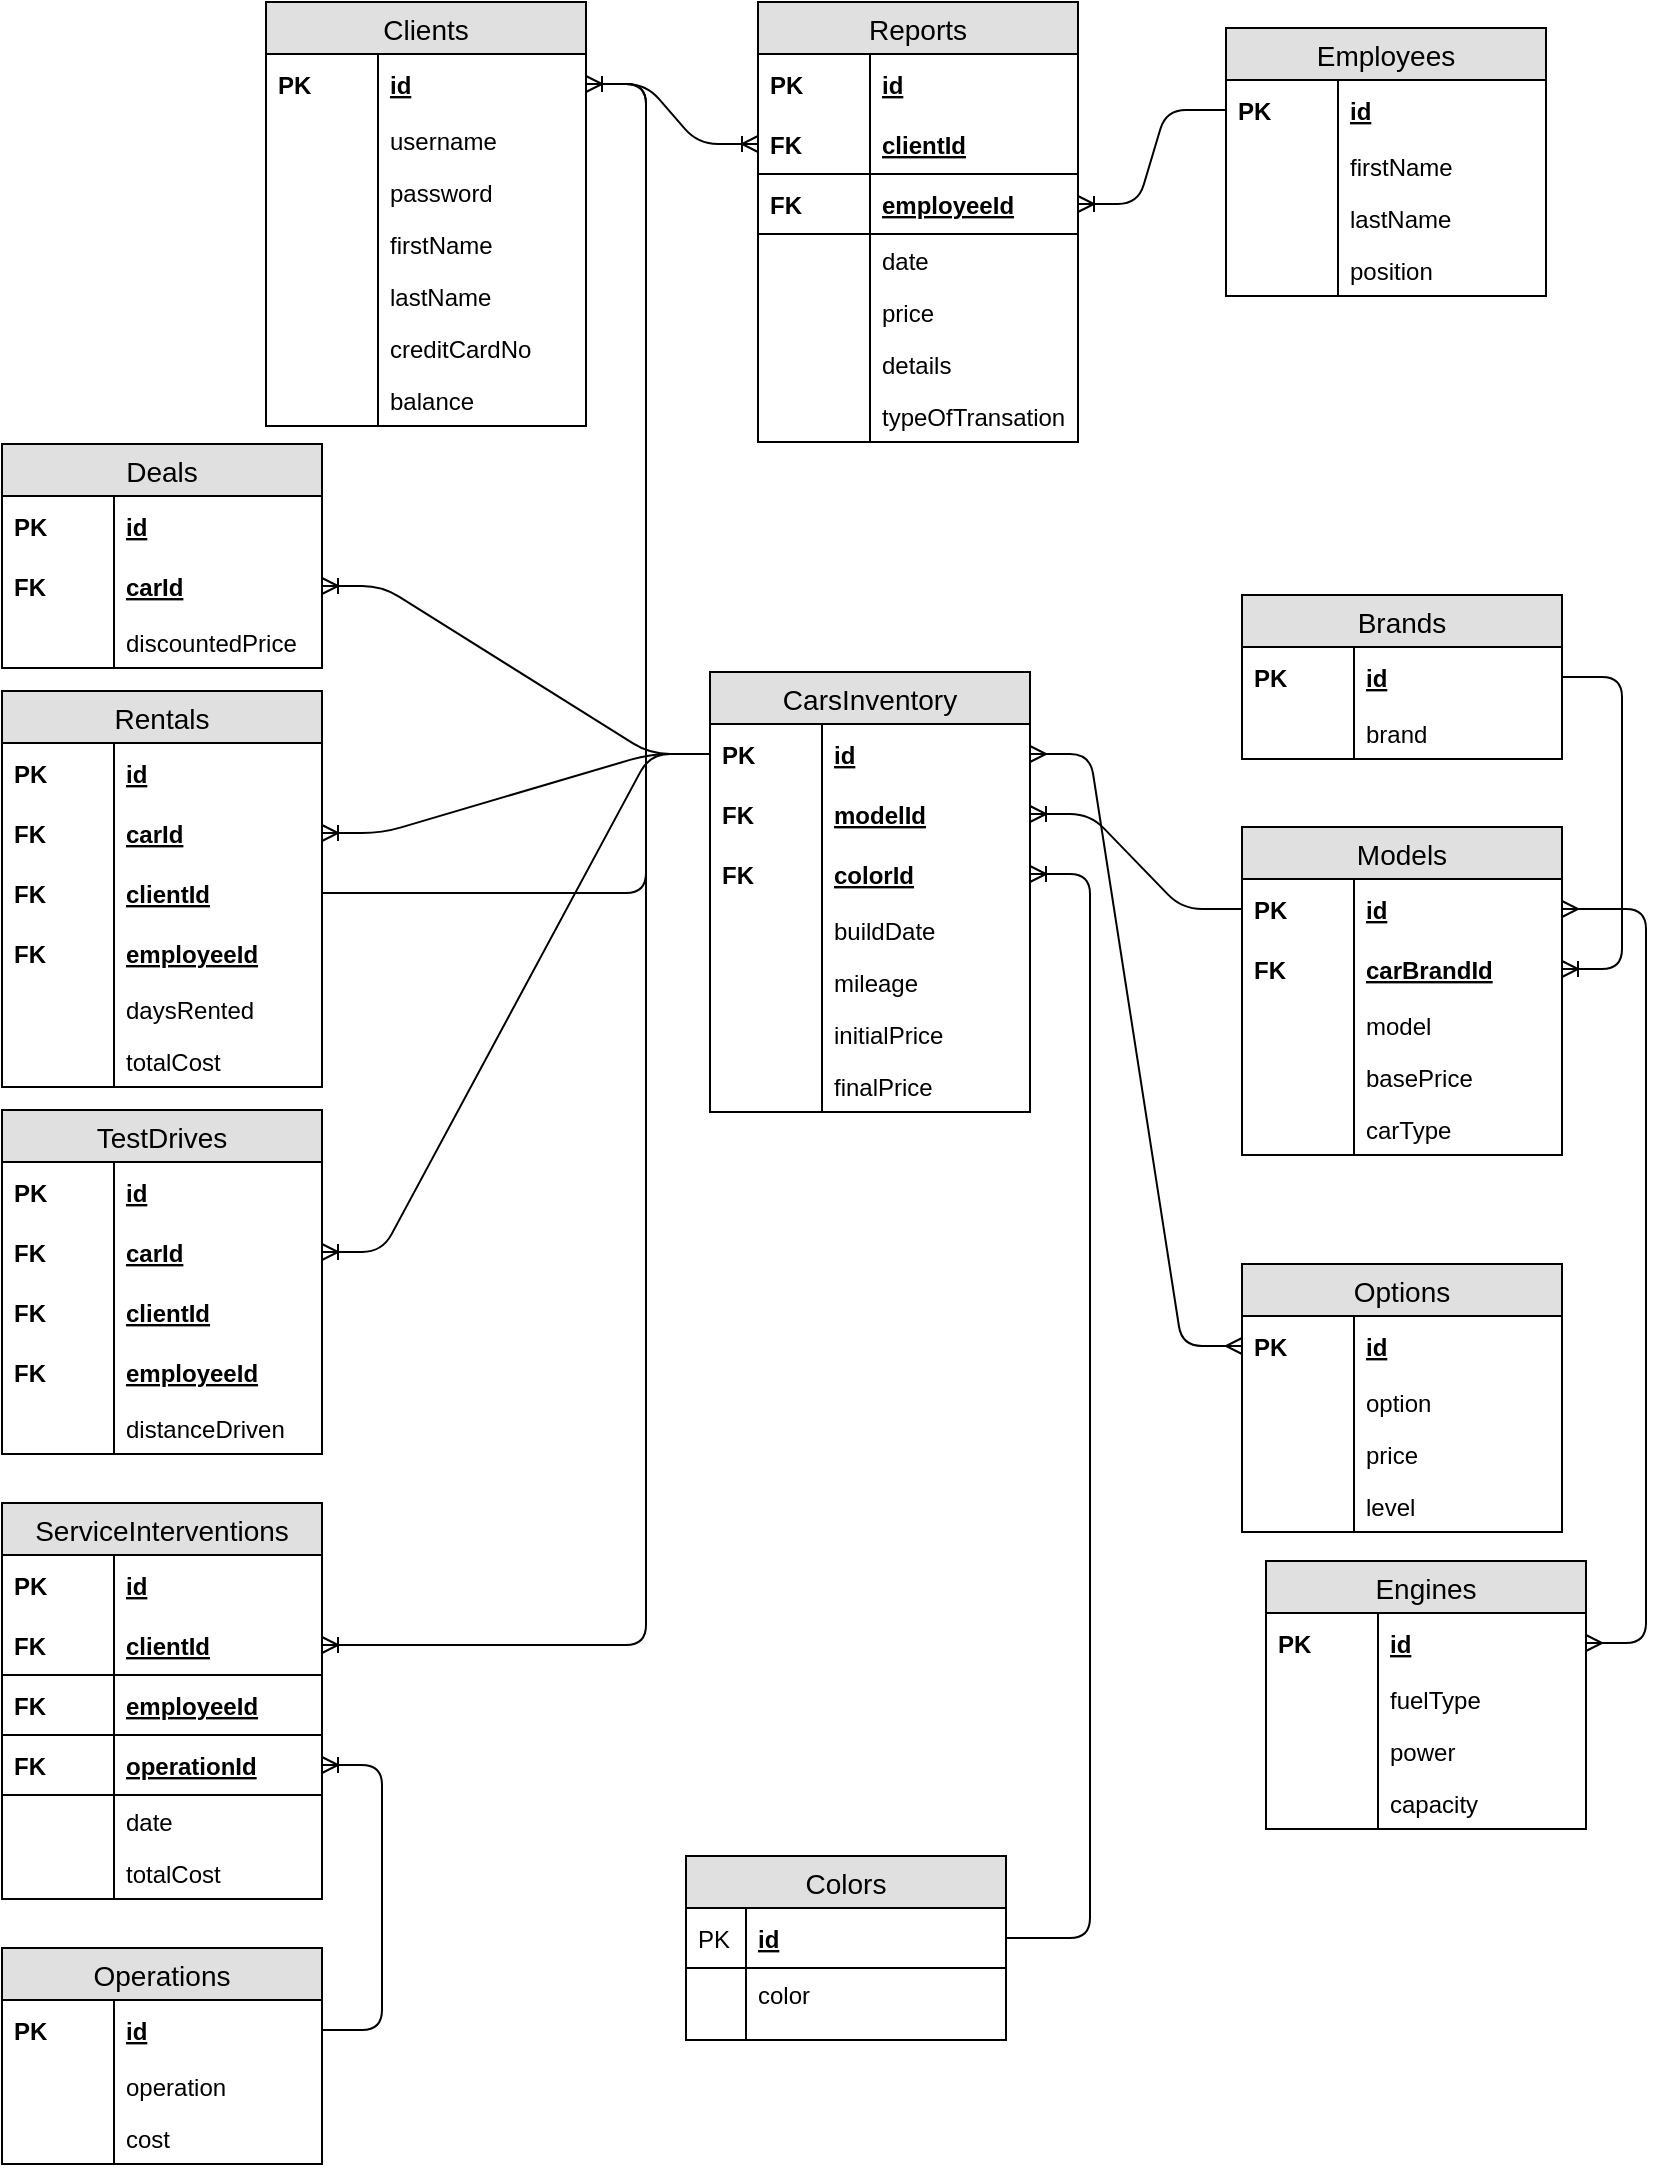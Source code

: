<mxfile version="10.6.0" type="device"><diagram id="PD2JXmxA2P4d24bD0fUq" name="Page-1"><mxGraphModel dx="1010" dy="550" grid="1" gridSize="10" guides="1" tooltips="1" connect="1" arrows="1" fold="1" page="1" pageScale="1" pageWidth="850" pageHeight="1100" math="0" shadow="0"><root><mxCell id="0"/><mxCell id="1" parent="0"/><mxCell id="Fhsp72yUqhsoBognWgf3-1" value="Clients" style="swimlane;fontStyle=0;childLayout=stackLayout;horizontal=1;startSize=26;fillColor=#e0e0e0;horizontalStack=0;resizeParent=1;resizeParentMax=0;resizeLast=0;collapsible=1;marginBottom=0;swimlaneFillColor=#ffffff;align=center;fontSize=14;" parent="1" vertex="1"><mxGeometry x="170" y="10" width="160" height="212" as="geometry"/></mxCell><mxCell id="Fhsp72yUqhsoBognWgf3-2" value="id" style="shape=partialRectangle;top=0;left=0;right=0;bottom=0;align=left;verticalAlign=middle;fillColor=none;spacingLeft=60;spacingRight=4;overflow=hidden;rotatable=0;points=[[0,0.5],[1,0.5]];portConstraint=eastwest;dropTarget=0;fontStyle=5;fontSize=12;" parent="Fhsp72yUqhsoBognWgf3-1" vertex="1"><mxGeometry y="26" width="160" height="30" as="geometry"/></mxCell><mxCell id="Fhsp72yUqhsoBognWgf3-3" value="PK" style="shape=partialRectangle;fontStyle=1;top=0;left=0;bottom=0;fillColor=none;align=left;verticalAlign=middle;spacingLeft=4;spacingRight=4;overflow=hidden;rotatable=0;points=[];portConstraint=eastwest;part=1;fontSize=12;" parent="Fhsp72yUqhsoBognWgf3-2" vertex="1" connectable="0"><mxGeometry width="56" height="30" as="geometry"/></mxCell><mxCell id="Fhsp72yUqhsoBognWgf3-6" value="username" style="shape=partialRectangle;top=0;left=0;right=0;bottom=0;align=left;verticalAlign=top;fillColor=none;spacingLeft=60;spacingRight=4;overflow=hidden;rotatable=0;points=[[0,0.5],[1,0.5]];portConstraint=eastwest;dropTarget=0;fontSize=12;" parent="Fhsp72yUqhsoBognWgf3-1" vertex="1"><mxGeometry y="56" width="160" height="26" as="geometry"/></mxCell><mxCell id="Fhsp72yUqhsoBognWgf3-7" value="" style="shape=partialRectangle;top=0;left=0;bottom=0;fillColor=none;align=left;verticalAlign=top;spacingLeft=4;spacingRight=4;overflow=hidden;rotatable=0;points=[];portConstraint=eastwest;part=1;fontSize=12;" parent="Fhsp72yUqhsoBognWgf3-6" vertex="1" connectable="0"><mxGeometry width="56" height="26" as="geometry"/></mxCell><mxCell id="Fhsp72yUqhsoBognWgf3-10" value="password" style="shape=partialRectangle;top=0;left=0;right=0;bottom=0;align=left;verticalAlign=top;fillColor=none;spacingLeft=60;spacingRight=4;overflow=hidden;rotatable=0;points=[[0,0.5],[1,0.5]];portConstraint=eastwest;dropTarget=0;fontSize=12;" parent="Fhsp72yUqhsoBognWgf3-1" vertex="1"><mxGeometry y="82" width="160" height="26" as="geometry"/></mxCell><mxCell id="Fhsp72yUqhsoBognWgf3-11" value="" style="shape=partialRectangle;top=0;left=0;bottom=0;fillColor=none;align=left;verticalAlign=top;spacingLeft=4;spacingRight=4;overflow=hidden;rotatable=0;points=[];portConstraint=eastwest;part=1;fontSize=12;" parent="Fhsp72yUqhsoBognWgf3-10" vertex="1" connectable="0"><mxGeometry width="56" height="26" as="geometry"/></mxCell><mxCell id="Fhsp72yUqhsoBognWgf3-159" value="firstName" style="shape=partialRectangle;top=0;left=0;right=0;bottom=0;align=left;verticalAlign=top;fillColor=none;spacingLeft=60;spacingRight=4;overflow=hidden;rotatable=0;points=[[0,0.5],[1,0.5]];portConstraint=eastwest;dropTarget=0;fontSize=12;" parent="Fhsp72yUqhsoBognWgf3-1" vertex="1"><mxGeometry y="108" width="160" height="26" as="geometry"/></mxCell><mxCell id="Fhsp72yUqhsoBognWgf3-160" value="" style="shape=partialRectangle;top=0;left=0;bottom=0;fillColor=none;align=left;verticalAlign=top;spacingLeft=4;spacingRight=4;overflow=hidden;rotatable=0;points=[];portConstraint=eastwest;part=1;fontSize=12;" parent="Fhsp72yUqhsoBognWgf3-159" vertex="1" connectable="0"><mxGeometry width="56" height="26" as="geometry"/></mxCell><mxCell id="HRyBjz6gMj__E_Vn7siA-1" value="lastName" style="shape=partialRectangle;top=0;left=0;right=0;bottom=0;align=left;verticalAlign=top;fillColor=none;spacingLeft=60;spacingRight=4;overflow=hidden;rotatable=0;points=[[0,0.5],[1,0.5]];portConstraint=eastwest;dropTarget=0;fontSize=12;" parent="Fhsp72yUqhsoBognWgf3-1" vertex="1"><mxGeometry y="134" width="160" height="26" as="geometry"/></mxCell><mxCell id="HRyBjz6gMj__E_Vn7siA-2" value="" style="shape=partialRectangle;top=0;left=0;bottom=0;fillColor=none;align=left;verticalAlign=top;spacingLeft=4;spacingRight=4;overflow=hidden;rotatable=0;points=[];portConstraint=eastwest;part=1;fontSize=12;" parent="HRyBjz6gMj__E_Vn7siA-1" vertex="1" connectable="0"><mxGeometry width="56" height="26" as="geometry"/></mxCell><mxCell id="qZ3M2EoHxDgRzxnl5F9l-1" value="creditCardNo" style="shape=partialRectangle;top=0;left=0;right=0;bottom=0;align=left;verticalAlign=top;fillColor=none;spacingLeft=60;spacingRight=4;overflow=hidden;rotatable=0;points=[[0,0.5],[1,0.5]];portConstraint=eastwest;dropTarget=0;fontSize=12;" parent="Fhsp72yUqhsoBognWgf3-1" vertex="1"><mxGeometry y="160" width="160" height="26" as="geometry"/></mxCell><mxCell id="qZ3M2EoHxDgRzxnl5F9l-2" value="" style="shape=partialRectangle;top=0;left=0;bottom=0;fillColor=none;align=left;verticalAlign=top;spacingLeft=4;spacingRight=4;overflow=hidden;rotatable=0;points=[];portConstraint=eastwest;part=1;fontSize=12;" parent="qZ3M2EoHxDgRzxnl5F9l-1" vertex="1" connectable="0"><mxGeometry width="56" height="26" as="geometry"/></mxCell><mxCell id="qZ3M2EoHxDgRzxnl5F9l-3" value="balance" style="shape=partialRectangle;top=0;left=0;right=0;bottom=0;align=left;verticalAlign=top;fillColor=none;spacingLeft=60;spacingRight=4;overflow=hidden;rotatable=0;points=[[0,0.5],[1,0.5]];portConstraint=eastwest;dropTarget=0;fontSize=12;" parent="Fhsp72yUqhsoBognWgf3-1" vertex="1"><mxGeometry y="186" width="160" height="26" as="geometry"/></mxCell><mxCell id="qZ3M2EoHxDgRzxnl5F9l-4" value="" style="shape=partialRectangle;top=0;left=0;bottom=0;fillColor=none;align=left;verticalAlign=top;spacingLeft=4;spacingRight=4;overflow=hidden;rotatable=0;points=[];portConstraint=eastwest;part=1;fontSize=12;" parent="qZ3M2EoHxDgRzxnl5F9l-3" vertex="1" connectable="0"><mxGeometry width="56" height="26" as="geometry"/></mxCell><mxCell id="Fhsp72yUqhsoBognWgf3-12" value="Employees" style="swimlane;fontStyle=0;childLayout=stackLayout;horizontal=1;startSize=26;fillColor=#e0e0e0;horizontalStack=0;resizeParent=1;resizeParentMax=0;resizeLast=0;collapsible=1;marginBottom=0;swimlaneFillColor=#ffffff;align=center;fontSize=14;" parent="1" vertex="1"><mxGeometry x="650" y="23" width="160" height="134" as="geometry"/></mxCell><mxCell id="Fhsp72yUqhsoBognWgf3-13" value="id" style="shape=partialRectangle;top=0;left=0;right=0;bottom=0;align=left;verticalAlign=middle;fillColor=none;spacingLeft=60;spacingRight=4;overflow=hidden;rotatable=0;points=[[0,0.5],[1,0.5]];portConstraint=eastwest;dropTarget=0;fontStyle=5;fontSize=12;" parent="Fhsp72yUqhsoBognWgf3-12" vertex="1"><mxGeometry y="26" width="160" height="30" as="geometry"/></mxCell><mxCell id="Fhsp72yUqhsoBognWgf3-14" value="PK" style="shape=partialRectangle;fontStyle=1;top=0;left=0;bottom=0;fillColor=none;align=left;verticalAlign=middle;spacingLeft=4;spacingRight=4;overflow=hidden;rotatable=0;points=[];portConstraint=eastwest;part=1;fontSize=12;" parent="Fhsp72yUqhsoBognWgf3-13" vertex="1" connectable="0"><mxGeometry width="56" height="30" as="geometry"/></mxCell><mxCell id="Fhsp72yUqhsoBognWgf3-17" value="firstName" style="shape=partialRectangle;top=0;left=0;right=0;bottom=0;align=left;verticalAlign=top;fillColor=none;spacingLeft=60;spacingRight=4;overflow=hidden;rotatable=0;points=[[0,0.5],[1,0.5]];portConstraint=eastwest;dropTarget=0;fontSize=12;" parent="Fhsp72yUqhsoBognWgf3-12" vertex="1"><mxGeometry y="56" width="160" height="26" as="geometry"/></mxCell><mxCell id="Fhsp72yUqhsoBognWgf3-18" value="" style="shape=partialRectangle;top=0;left=0;bottom=0;fillColor=none;align=left;verticalAlign=top;spacingLeft=4;spacingRight=4;overflow=hidden;rotatable=0;points=[];portConstraint=eastwest;part=1;fontSize=12;" parent="Fhsp72yUqhsoBognWgf3-17" vertex="1" connectable="0"><mxGeometry width="56" height="26" as="geometry"/></mxCell><mxCell id="Fhsp72yUqhsoBognWgf3-19" value="lastName" style="shape=partialRectangle;top=0;left=0;right=0;bottom=0;align=left;verticalAlign=top;fillColor=none;spacingLeft=60;spacingRight=4;overflow=hidden;rotatable=0;points=[[0,0.5],[1,0.5]];portConstraint=eastwest;dropTarget=0;fontSize=12;" parent="Fhsp72yUqhsoBognWgf3-12" vertex="1"><mxGeometry y="82" width="160" height="26" as="geometry"/></mxCell><mxCell id="Fhsp72yUqhsoBognWgf3-20" value="" style="shape=partialRectangle;top=0;left=0;bottom=0;fillColor=none;align=left;verticalAlign=top;spacingLeft=4;spacingRight=4;overflow=hidden;rotatable=0;points=[];portConstraint=eastwest;part=1;fontSize=12;" parent="Fhsp72yUqhsoBognWgf3-19" vertex="1" connectable="0"><mxGeometry width="56" height="26" as="geometry"/></mxCell><mxCell id="HRyBjz6gMj__E_Vn7siA-3" value="position" style="shape=partialRectangle;top=0;left=0;right=0;bottom=0;align=left;verticalAlign=top;fillColor=none;spacingLeft=60;spacingRight=4;overflow=hidden;rotatable=0;points=[[0,0.5],[1,0.5]];portConstraint=eastwest;dropTarget=0;fontSize=12;" parent="Fhsp72yUqhsoBognWgf3-12" vertex="1"><mxGeometry y="108" width="160" height="26" as="geometry"/></mxCell><mxCell id="HRyBjz6gMj__E_Vn7siA-4" value="" style="shape=partialRectangle;top=0;left=0;bottom=0;fillColor=none;align=left;verticalAlign=top;spacingLeft=4;spacingRight=4;overflow=hidden;rotatable=0;points=[];portConstraint=eastwest;part=1;fontSize=12;" parent="HRyBjz6gMj__E_Vn7siA-3" vertex="1" connectable="0"><mxGeometry width="56" height="26" as="geometry"/></mxCell><mxCell id="Fhsp72yUqhsoBognWgf3-21" value="CarsInventory" style="swimlane;fontStyle=0;childLayout=stackLayout;horizontal=1;startSize=26;fillColor=#e0e0e0;horizontalStack=0;resizeParent=1;resizeParentMax=0;resizeLast=0;collapsible=1;marginBottom=0;swimlaneFillColor=#ffffff;align=center;fontSize=14;" parent="1" vertex="1"><mxGeometry x="392" y="345" width="160" height="220" as="geometry"/></mxCell><mxCell id="Fhsp72yUqhsoBognWgf3-22" value="id" style="shape=partialRectangle;top=0;left=0;right=0;bottom=0;align=left;verticalAlign=middle;fillColor=none;spacingLeft=60;spacingRight=4;overflow=hidden;rotatable=0;points=[[0,0.5],[1,0.5]];portConstraint=eastwest;dropTarget=0;fontStyle=5;fontSize=12;" parent="Fhsp72yUqhsoBognWgf3-21" vertex="1"><mxGeometry y="26" width="160" height="30" as="geometry"/></mxCell><mxCell id="Fhsp72yUqhsoBognWgf3-23" value="PK" style="shape=partialRectangle;fontStyle=1;top=0;left=0;bottom=0;fillColor=none;align=left;verticalAlign=middle;spacingLeft=4;spacingRight=4;overflow=hidden;rotatable=0;points=[];portConstraint=eastwest;part=1;fontSize=12;" parent="Fhsp72yUqhsoBognWgf3-22" vertex="1" connectable="0"><mxGeometry width="56" height="30" as="geometry"/></mxCell><mxCell id="Fhsp72yUqhsoBognWgf3-59" value="modelId" style="shape=partialRectangle;top=0;left=0;right=0;bottom=0;align=left;verticalAlign=middle;fillColor=none;spacingLeft=60;spacingRight=4;overflow=hidden;rotatable=0;points=[[0,0.5],[1,0.5]];portConstraint=eastwest;dropTarget=0;fontStyle=5;fontSize=12;" parent="Fhsp72yUqhsoBognWgf3-21" vertex="1"><mxGeometry y="56" width="160" height="30" as="geometry"/></mxCell><mxCell id="Fhsp72yUqhsoBognWgf3-60" value="FK" style="shape=partialRectangle;fontStyle=1;top=0;left=0;bottom=0;fillColor=none;align=left;verticalAlign=middle;spacingLeft=4;spacingRight=4;overflow=hidden;rotatable=0;points=[];portConstraint=eastwest;part=1;fontSize=12;" parent="Fhsp72yUqhsoBognWgf3-59" vertex="1" connectable="0"><mxGeometry width="56" height="30" as="geometry"/></mxCell><mxCell id="Fhsp72yUqhsoBognWgf3-76" value="colorId" style="shape=partialRectangle;top=0;left=0;right=0;bottom=0;align=left;verticalAlign=middle;fillColor=none;spacingLeft=60;spacingRight=4;overflow=hidden;rotatable=0;points=[[0,0.5],[1,0.5]];portConstraint=eastwest;dropTarget=0;fontStyle=5;fontSize=12;" parent="Fhsp72yUqhsoBognWgf3-21" vertex="1"><mxGeometry y="86" width="160" height="30" as="geometry"/></mxCell><mxCell id="Fhsp72yUqhsoBognWgf3-77" value="FK" style="shape=partialRectangle;fontStyle=1;top=0;left=0;bottom=0;fillColor=none;align=left;verticalAlign=middle;spacingLeft=4;spacingRight=4;overflow=hidden;rotatable=0;points=[];portConstraint=eastwest;part=1;fontSize=12;" parent="Fhsp72yUqhsoBognWgf3-76" vertex="1" connectable="0"><mxGeometry width="56" height="30" as="geometry"/></mxCell><mxCell id="Fhsp72yUqhsoBognWgf3-26" value="buildDate" style="shape=partialRectangle;top=0;left=0;right=0;bottom=0;align=left;verticalAlign=top;fillColor=none;spacingLeft=60;spacingRight=4;overflow=hidden;rotatable=0;points=[[0,0.5],[1,0.5]];portConstraint=eastwest;dropTarget=0;fontSize=12;" parent="Fhsp72yUqhsoBognWgf3-21" vertex="1"><mxGeometry y="116" width="160" height="26" as="geometry"/></mxCell><mxCell id="Fhsp72yUqhsoBognWgf3-27" value="" style="shape=partialRectangle;top=0;left=0;bottom=0;fillColor=none;align=left;verticalAlign=top;spacingLeft=4;spacingRight=4;overflow=hidden;rotatable=0;points=[];portConstraint=eastwest;part=1;fontSize=12;" parent="Fhsp72yUqhsoBognWgf3-26" vertex="1" connectable="0"><mxGeometry width="56" height="26" as="geometry"/></mxCell><mxCell id="Fhsp72yUqhsoBognWgf3-74" value="mileage" style="shape=partialRectangle;top=0;left=0;right=0;bottom=0;align=left;verticalAlign=top;fillColor=none;spacingLeft=60;spacingRight=4;overflow=hidden;rotatable=0;points=[[0,0.5],[1,0.5]];portConstraint=eastwest;dropTarget=0;fontSize=12;" parent="Fhsp72yUqhsoBognWgf3-21" vertex="1"><mxGeometry y="142" width="160" height="26" as="geometry"/></mxCell><mxCell id="Fhsp72yUqhsoBognWgf3-75" value="" style="shape=partialRectangle;top=0;left=0;bottom=0;fillColor=none;align=left;verticalAlign=top;spacingLeft=4;spacingRight=4;overflow=hidden;rotatable=0;points=[];portConstraint=eastwest;part=1;fontSize=12;" parent="Fhsp72yUqhsoBognWgf3-74" vertex="1" connectable="0"><mxGeometry width="56" height="26" as="geometry"/></mxCell><mxCell id="Fhsp72yUqhsoBognWgf3-80" value="initialPrice" style="shape=partialRectangle;top=0;left=0;right=0;bottom=0;align=left;verticalAlign=top;fillColor=none;spacingLeft=60;spacingRight=4;overflow=hidden;rotatable=0;points=[[0,0.5],[1,0.5]];portConstraint=eastwest;dropTarget=0;fontSize=12;" parent="Fhsp72yUqhsoBognWgf3-21" vertex="1"><mxGeometry y="168" width="160" height="26" as="geometry"/></mxCell><mxCell id="Fhsp72yUqhsoBognWgf3-81" value="" style="shape=partialRectangle;top=0;left=0;bottom=0;fillColor=none;align=left;verticalAlign=top;spacingLeft=4;spacingRight=4;overflow=hidden;rotatable=0;points=[];portConstraint=eastwest;part=1;fontSize=12;" parent="Fhsp72yUqhsoBognWgf3-80" vertex="1" connectable="0"><mxGeometry width="56" height="26" as="geometry"/></mxCell><mxCell id="Fhsp72yUqhsoBognWgf3-82" value="finalPrice" style="shape=partialRectangle;top=0;left=0;right=0;bottom=0;align=left;verticalAlign=top;fillColor=none;spacingLeft=60;spacingRight=4;overflow=hidden;rotatable=0;points=[[0,0.5],[1,0.5]];portConstraint=eastwest;dropTarget=0;fontSize=12;" parent="Fhsp72yUqhsoBognWgf3-21" vertex="1"><mxGeometry y="194" width="160" height="26" as="geometry"/></mxCell><mxCell id="Fhsp72yUqhsoBognWgf3-83" value="" style="shape=partialRectangle;top=0;left=0;bottom=0;fillColor=none;align=left;verticalAlign=top;spacingLeft=4;spacingRight=4;overflow=hidden;rotatable=0;points=[];portConstraint=eastwest;part=1;fontSize=12;" parent="Fhsp72yUqhsoBognWgf3-82" vertex="1" connectable="0"><mxGeometry width="56" height="26" as="geometry"/></mxCell><mxCell id="Fhsp72yUqhsoBognWgf3-28" value="Brands" style="swimlane;fontStyle=0;childLayout=stackLayout;horizontal=1;startSize=26;fillColor=#e0e0e0;horizontalStack=0;resizeParent=1;resizeParentMax=0;resizeLast=0;collapsible=1;marginBottom=0;swimlaneFillColor=#ffffff;align=center;fontSize=14;" parent="1" vertex="1"><mxGeometry x="658" y="306.5" width="160" height="82" as="geometry"/></mxCell><mxCell id="Fhsp72yUqhsoBognWgf3-29" value="id" style="shape=partialRectangle;top=0;left=0;right=0;bottom=0;align=left;verticalAlign=middle;fillColor=none;spacingLeft=60;spacingRight=4;overflow=hidden;rotatable=0;points=[[0,0.5],[1,0.5]];portConstraint=eastwest;dropTarget=0;fontStyle=5;fontSize=12;" parent="Fhsp72yUqhsoBognWgf3-28" vertex="1"><mxGeometry y="26" width="160" height="30" as="geometry"/></mxCell><mxCell id="Fhsp72yUqhsoBognWgf3-30" value="PK" style="shape=partialRectangle;fontStyle=1;top=0;left=0;bottom=0;fillColor=none;align=left;verticalAlign=middle;spacingLeft=4;spacingRight=4;overflow=hidden;rotatable=0;points=[];portConstraint=eastwest;part=1;fontSize=12;" parent="Fhsp72yUqhsoBognWgf3-29" vertex="1" connectable="0"><mxGeometry width="56" height="30" as="geometry"/></mxCell><mxCell id="Fhsp72yUqhsoBognWgf3-33" value="brand" style="shape=partialRectangle;top=0;left=0;right=0;bottom=0;align=left;verticalAlign=top;fillColor=none;spacingLeft=60;spacingRight=4;overflow=hidden;rotatable=0;points=[[0,0.5],[1,0.5]];portConstraint=eastwest;dropTarget=0;fontSize=12;" parent="Fhsp72yUqhsoBognWgf3-28" vertex="1"><mxGeometry y="56" width="160" height="26" as="geometry"/></mxCell><mxCell id="Fhsp72yUqhsoBognWgf3-34" value="" style="shape=partialRectangle;top=0;left=0;bottom=0;fillColor=none;align=left;verticalAlign=top;spacingLeft=4;spacingRight=4;overflow=hidden;rotatable=0;points=[];portConstraint=eastwest;part=1;fontSize=12;" parent="Fhsp72yUqhsoBognWgf3-33" vertex="1" connectable="0"><mxGeometry width="56" height="26" as="geometry"/></mxCell><mxCell id="Fhsp72yUqhsoBognWgf3-35" value="Models" style="swimlane;fontStyle=0;childLayout=stackLayout;horizontal=1;startSize=26;fillColor=#e0e0e0;horizontalStack=0;resizeParent=1;resizeParentMax=0;resizeLast=0;collapsible=1;marginBottom=0;swimlaneFillColor=#ffffff;align=center;fontSize=14;" parent="1" vertex="1"><mxGeometry x="658" y="422.5" width="160" height="164" as="geometry"/></mxCell><mxCell id="Fhsp72yUqhsoBognWgf3-36" value="id" style="shape=partialRectangle;top=0;left=0;right=0;bottom=0;align=left;verticalAlign=middle;fillColor=none;spacingLeft=60;spacingRight=4;overflow=hidden;rotatable=0;points=[[0,0.5],[1,0.5]];portConstraint=eastwest;dropTarget=0;fontStyle=5;fontSize=12;" parent="Fhsp72yUqhsoBognWgf3-35" vertex="1"><mxGeometry y="26" width="160" height="30" as="geometry"/></mxCell><mxCell id="Fhsp72yUqhsoBognWgf3-37" value="PK" style="shape=partialRectangle;fontStyle=1;top=0;left=0;bottom=0;fillColor=none;align=left;verticalAlign=middle;spacingLeft=4;spacingRight=4;overflow=hidden;rotatable=0;points=[];portConstraint=eastwest;part=1;fontSize=12;" parent="Fhsp72yUqhsoBognWgf3-36" vertex="1" connectable="0"><mxGeometry width="56" height="30" as="geometry"/></mxCell><mxCell id="Fhsp72yUqhsoBognWgf3-42" value="carBrandId" style="shape=partialRectangle;top=0;left=0;right=0;bottom=0;align=left;verticalAlign=middle;fillColor=none;spacingLeft=60;spacingRight=4;overflow=hidden;rotatable=0;points=[[0,0.5],[1,0.5]];portConstraint=eastwest;dropTarget=0;fontStyle=5;fontSize=12;" parent="Fhsp72yUqhsoBognWgf3-35" vertex="1"><mxGeometry y="56" width="160" height="30" as="geometry"/></mxCell><mxCell id="Fhsp72yUqhsoBognWgf3-43" value="FK" style="shape=partialRectangle;fontStyle=1;top=0;left=0;bottom=0;fillColor=none;align=left;verticalAlign=middle;spacingLeft=4;spacingRight=4;overflow=hidden;rotatable=0;points=[];portConstraint=eastwest;part=1;fontSize=12;" parent="Fhsp72yUqhsoBognWgf3-42" vertex="1" connectable="0"><mxGeometry width="56" height="30" as="geometry"/></mxCell><mxCell id="Fhsp72yUqhsoBognWgf3-40" value="model" style="shape=partialRectangle;top=0;left=0;right=0;bottom=0;align=left;verticalAlign=top;fillColor=none;spacingLeft=60;spacingRight=4;overflow=hidden;rotatable=0;points=[[0,0.5],[1,0.5]];portConstraint=eastwest;dropTarget=0;fontSize=12;" parent="Fhsp72yUqhsoBognWgf3-35" vertex="1"><mxGeometry y="86" width="160" height="26" as="geometry"/></mxCell><mxCell id="Fhsp72yUqhsoBognWgf3-41" value="" style="shape=partialRectangle;top=0;left=0;bottom=0;fillColor=none;align=left;verticalAlign=top;spacingLeft=4;spacingRight=4;overflow=hidden;rotatable=0;points=[];portConstraint=eastwest;part=1;fontSize=12;" parent="Fhsp72yUqhsoBognWgf3-40" vertex="1" connectable="0"><mxGeometry width="56" height="26" as="geometry"/></mxCell><mxCell id="Fhsp72yUqhsoBognWgf3-150" value="basePrice" style="shape=partialRectangle;top=0;left=0;right=0;bottom=0;align=left;verticalAlign=top;fillColor=none;spacingLeft=60;spacingRight=4;overflow=hidden;rotatable=0;points=[[0,0.5],[1,0.5]];portConstraint=eastwest;dropTarget=0;fontSize=12;" parent="Fhsp72yUqhsoBognWgf3-35" vertex="1"><mxGeometry y="112" width="160" height="26" as="geometry"/></mxCell><mxCell id="Fhsp72yUqhsoBognWgf3-151" value="" style="shape=partialRectangle;top=0;left=0;bottom=0;fillColor=none;align=left;verticalAlign=top;spacingLeft=4;spacingRight=4;overflow=hidden;rotatable=0;points=[];portConstraint=eastwest;part=1;fontSize=12;" parent="Fhsp72yUqhsoBognWgf3-150" vertex="1" connectable="0"><mxGeometry width="56" height="26" as="geometry"/></mxCell><mxCell id="Os-MmsFQup4lBT_siVqx-3" value="carType" style="shape=partialRectangle;top=0;left=0;right=0;bottom=0;align=left;verticalAlign=top;fillColor=none;spacingLeft=60;spacingRight=4;overflow=hidden;rotatable=0;points=[[0,0.5],[1,0.5]];portConstraint=eastwest;dropTarget=0;fontSize=12;" vertex="1" parent="Fhsp72yUqhsoBognWgf3-35"><mxGeometry y="138" width="160" height="26" as="geometry"/></mxCell><mxCell id="Os-MmsFQup4lBT_siVqx-4" value="" style="shape=partialRectangle;top=0;left=0;bottom=0;fillColor=none;align=left;verticalAlign=top;spacingLeft=4;spacingRight=4;overflow=hidden;rotatable=0;points=[];portConstraint=eastwest;part=1;fontSize=12;" vertex="1" connectable="0" parent="Os-MmsFQup4lBT_siVqx-3"><mxGeometry width="56" height="26" as="geometry"/></mxCell><mxCell id="Fhsp72yUqhsoBognWgf3-44" value="Options" style="swimlane;fontStyle=0;childLayout=stackLayout;horizontal=1;startSize=26;fillColor=#e0e0e0;horizontalStack=0;resizeParent=1;resizeParentMax=0;resizeLast=0;collapsible=1;marginBottom=0;swimlaneFillColor=#ffffff;align=center;fontSize=14;" parent="1" vertex="1"><mxGeometry x="658" y="641" width="160" height="134" as="geometry"/></mxCell><mxCell id="Fhsp72yUqhsoBognWgf3-45" value="id" style="shape=partialRectangle;top=0;left=0;right=0;bottom=0;align=left;verticalAlign=middle;fillColor=none;spacingLeft=60;spacingRight=4;overflow=hidden;rotatable=0;points=[[0,0.5],[1,0.5]];portConstraint=eastwest;dropTarget=0;fontStyle=5;fontSize=12;" parent="Fhsp72yUqhsoBognWgf3-44" vertex="1"><mxGeometry y="26" width="160" height="30" as="geometry"/></mxCell><mxCell id="Fhsp72yUqhsoBognWgf3-46" value="PK" style="shape=partialRectangle;fontStyle=1;top=0;left=0;bottom=0;fillColor=none;align=left;verticalAlign=middle;spacingLeft=4;spacingRight=4;overflow=hidden;rotatable=0;points=[];portConstraint=eastwest;part=1;fontSize=12;" parent="Fhsp72yUqhsoBognWgf3-45" vertex="1" connectable="0"><mxGeometry width="56" height="30" as="geometry"/></mxCell><mxCell id="Fhsp72yUqhsoBognWgf3-49" value="option" style="shape=partialRectangle;top=0;left=0;right=0;bottom=0;align=left;verticalAlign=top;fillColor=none;spacingLeft=60;spacingRight=4;overflow=hidden;rotatable=0;points=[[0,0.5],[1,0.5]];portConstraint=eastwest;dropTarget=0;fontSize=12;" parent="Fhsp72yUqhsoBognWgf3-44" vertex="1"><mxGeometry y="56" width="160" height="26" as="geometry"/></mxCell><mxCell id="Fhsp72yUqhsoBognWgf3-50" value="" style="shape=partialRectangle;top=0;left=0;bottom=0;fillColor=none;align=left;verticalAlign=top;spacingLeft=4;spacingRight=4;overflow=hidden;rotatable=0;points=[];portConstraint=eastwest;part=1;fontSize=12;" parent="Fhsp72yUqhsoBognWgf3-49" vertex="1" connectable="0"><mxGeometry width="56" height="26" as="geometry"/></mxCell><mxCell id="Fhsp72yUqhsoBognWgf3-51" value="price" style="shape=partialRectangle;top=0;left=0;right=0;bottom=0;align=left;verticalAlign=top;fillColor=none;spacingLeft=60;spacingRight=4;overflow=hidden;rotatable=0;points=[[0,0.5],[1,0.5]];portConstraint=eastwest;dropTarget=0;fontSize=12;" parent="Fhsp72yUqhsoBognWgf3-44" vertex="1"><mxGeometry y="82" width="160" height="26" as="geometry"/></mxCell><mxCell id="Fhsp72yUqhsoBognWgf3-52" value="" style="shape=partialRectangle;top=0;left=0;bottom=0;fillColor=none;align=left;verticalAlign=top;spacingLeft=4;spacingRight=4;overflow=hidden;rotatable=0;points=[];portConstraint=eastwest;part=1;fontSize=12;" parent="Fhsp72yUqhsoBognWgf3-51" vertex="1" connectable="0"><mxGeometry width="56" height="26" as="geometry"/></mxCell><mxCell id="Os-MmsFQup4lBT_siVqx-1" value="level" style="shape=partialRectangle;top=0;left=0;right=0;bottom=0;align=left;verticalAlign=top;fillColor=none;spacingLeft=60;spacingRight=4;overflow=hidden;rotatable=0;points=[[0,0.5],[1,0.5]];portConstraint=eastwest;dropTarget=0;fontSize=12;" vertex="1" parent="Fhsp72yUqhsoBognWgf3-44"><mxGeometry y="108" width="160" height="26" as="geometry"/></mxCell><mxCell id="Os-MmsFQup4lBT_siVqx-2" value="" style="shape=partialRectangle;top=0;left=0;bottom=0;fillColor=none;align=left;verticalAlign=top;spacingLeft=4;spacingRight=4;overflow=hidden;rotatable=0;points=[];portConstraint=eastwest;part=1;fontSize=12;" vertex="1" connectable="0" parent="Os-MmsFQup4lBT_siVqx-1"><mxGeometry width="56" height="26" as="geometry"/></mxCell><mxCell id="Fhsp72yUqhsoBognWgf3-84" value="Deals" style="swimlane;fontStyle=0;childLayout=stackLayout;horizontal=1;startSize=26;fillColor=#e0e0e0;horizontalStack=0;resizeParent=1;resizeParentMax=0;resizeLast=0;collapsible=1;marginBottom=0;swimlaneFillColor=#ffffff;align=center;fontSize=14;" parent="1" vertex="1"><mxGeometry x="38" y="231" width="160" height="112" as="geometry"/></mxCell><mxCell id="Fhsp72yUqhsoBognWgf3-85" value="id" style="shape=partialRectangle;top=0;left=0;right=0;bottom=0;align=left;verticalAlign=middle;fillColor=none;spacingLeft=60;spacingRight=4;overflow=hidden;rotatable=0;points=[[0,0.5],[1,0.5]];portConstraint=eastwest;dropTarget=0;fontStyle=5;fontSize=12;" parent="Fhsp72yUqhsoBognWgf3-84" vertex="1"><mxGeometry y="26" width="160" height="30" as="geometry"/></mxCell><mxCell id="Fhsp72yUqhsoBognWgf3-86" value="PK" style="shape=partialRectangle;fontStyle=1;top=0;left=0;bottom=0;fillColor=none;align=left;verticalAlign=middle;spacingLeft=4;spacingRight=4;overflow=hidden;rotatable=0;points=[];portConstraint=eastwest;part=1;fontSize=12;" parent="Fhsp72yUqhsoBognWgf3-85" vertex="1" connectable="0"><mxGeometry width="56" height="30" as="geometry"/></mxCell><mxCell id="Fhsp72yUqhsoBognWgf3-98" value="carId" style="shape=partialRectangle;top=0;left=0;right=0;bottom=0;align=left;verticalAlign=middle;fillColor=none;spacingLeft=60;spacingRight=4;overflow=hidden;rotatable=0;points=[[0,0.5],[1,0.5]];portConstraint=eastwest;dropTarget=0;fontStyle=5;fontSize=12;" parent="Fhsp72yUqhsoBognWgf3-84" vertex="1"><mxGeometry y="56" width="160" height="30" as="geometry"/></mxCell><mxCell id="Fhsp72yUqhsoBognWgf3-99" value="FK" style="shape=partialRectangle;fontStyle=1;top=0;left=0;bottom=0;fillColor=none;align=left;verticalAlign=middle;spacingLeft=4;spacingRight=4;overflow=hidden;rotatable=0;points=[];portConstraint=eastwest;part=1;fontSize=12;" parent="Fhsp72yUqhsoBognWgf3-98" vertex="1" connectable="0"><mxGeometry width="56" height="30" as="geometry"/></mxCell><mxCell id="Fhsp72yUqhsoBognWgf3-89" value="discountedPrice" style="shape=partialRectangle;top=0;left=0;right=0;bottom=0;align=left;verticalAlign=top;fillColor=none;spacingLeft=60;spacingRight=4;overflow=hidden;rotatable=0;points=[[0,0.5],[1,0.5]];portConstraint=eastwest;dropTarget=0;fontSize=12;" parent="Fhsp72yUqhsoBognWgf3-84" vertex="1"><mxGeometry y="86" width="160" height="26" as="geometry"/></mxCell><mxCell id="Fhsp72yUqhsoBognWgf3-90" value="" style="shape=partialRectangle;top=0;left=0;bottom=0;fillColor=none;align=left;verticalAlign=top;spacingLeft=4;spacingRight=4;overflow=hidden;rotatable=0;points=[];portConstraint=eastwest;part=1;fontSize=12;" parent="Fhsp72yUqhsoBognWgf3-89" vertex="1" connectable="0"><mxGeometry width="56" height="26" as="geometry"/></mxCell><mxCell id="Fhsp72yUqhsoBognWgf3-91" value="Rentals" style="swimlane;fontStyle=0;childLayout=stackLayout;horizontal=1;startSize=26;fillColor=#e0e0e0;horizontalStack=0;resizeParent=1;resizeParentMax=0;resizeLast=0;collapsible=1;marginBottom=0;swimlaneFillColor=#ffffff;align=center;fontSize=14;" parent="1" vertex="1"><mxGeometry x="38" y="354.5" width="160" height="198" as="geometry"/></mxCell><mxCell id="Fhsp72yUqhsoBognWgf3-92" value="id" style="shape=partialRectangle;top=0;left=0;right=0;bottom=0;align=left;verticalAlign=middle;fillColor=none;spacingLeft=60;spacingRight=4;overflow=hidden;rotatable=0;points=[[0,0.5],[1,0.5]];portConstraint=eastwest;dropTarget=0;fontStyle=5;fontSize=12;" parent="Fhsp72yUqhsoBognWgf3-91" vertex="1"><mxGeometry y="26" width="160" height="30" as="geometry"/></mxCell><mxCell id="Fhsp72yUqhsoBognWgf3-93" value="PK" style="shape=partialRectangle;fontStyle=1;top=0;left=0;bottom=0;fillColor=none;align=left;verticalAlign=middle;spacingLeft=4;spacingRight=4;overflow=hidden;rotatable=0;points=[];portConstraint=eastwest;part=1;fontSize=12;" parent="Fhsp72yUqhsoBognWgf3-92" vertex="1" connectable="0"><mxGeometry width="56" height="30" as="geometry"/></mxCell><mxCell id="Fhsp72yUqhsoBognWgf3-100" value="carId" style="shape=partialRectangle;top=0;left=0;right=0;bottom=0;align=left;verticalAlign=middle;fillColor=none;spacingLeft=60;spacingRight=4;overflow=hidden;rotatable=0;points=[[0,0.5],[1,0.5]];portConstraint=eastwest;dropTarget=0;fontStyle=5;fontSize=12;" parent="Fhsp72yUqhsoBognWgf3-91" vertex="1"><mxGeometry y="56" width="160" height="30" as="geometry"/></mxCell><mxCell id="Fhsp72yUqhsoBognWgf3-101" value="FK" style="shape=partialRectangle;fontStyle=1;top=0;left=0;bottom=0;fillColor=none;align=left;verticalAlign=middle;spacingLeft=4;spacingRight=4;overflow=hidden;rotatable=0;points=[];portConstraint=eastwest;part=1;fontSize=12;" parent="Fhsp72yUqhsoBognWgf3-100" vertex="1" connectable="0"><mxGeometry width="56" height="30" as="geometry"/></mxCell><mxCell id="HRyBjz6gMj__E_Vn7siA-9" value="clientId" style="shape=partialRectangle;top=0;left=0;right=0;bottom=0;align=left;verticalAlign=middle;fillColor=none;spacingLeft=60;spacingRight=4;overflow=hidden;rotatable=0;points=[[0,0.5],[1,0.5]];portConstraint=eastwest;dropTarget=0;fontStyle=5;fontSize=12;" parent="Fhsp72yUqhsoBognWgf3-91" vertex="1"><mxGeometry y="86" width="160" height="30" as="geometry"/></mxCell><mxCell id="HRyBjz6gMj__E_Vn7siA-10" value="FK" style="shape=partialRectangle;fontStyle=1;top=0;left=0;bottom=0;fillColor=none;align=left;verticalAlign=middle;spacingLeft=4;spacingRight=4;overflow=hidden;rotatable=0;points=[];portConstraint=eastwest;part=1;fontSize=12;" parent="HRyBjz6gMj__E_Vn7siA-9" vertex="1" connectable="0"><mxGeometry width="56" height="30" as="geometry"/></mxCell><mxCell id="HRyBjz6gMj__E_Vn7siA-11" value="employeeId" style="shape=partialRectangle;top=0;left=0;right=0;bottom=0;align=left;verticalAlign=middle;fillColor=none;spacingLeft=60;spacingRight=4;overflow=hidden;rotatable=0;points=[[0,0.5],[1,0.5]];portConstraint=eastwest;dropTarget=0;fontStyle=5;fontSize=12;" parent="Fhsp72yUqhsoBognWgf3-91" vertex="1"><mxGeometry y="116" width="160" height="30" as="geometry"/></mxCell><mxCell id="HRyBjz6gMj__E_Vn7siA-12" value="FK" style="shape=partialRectangle;fontStyle=1;top=0;left=0;bottom=0;fillColor=none;align=left;verticalAlign=middle;spacingLeft=4;spacingRight=4;overflow=hidden;rotatable=0;points=[];portConstraint=eastwest;part=1;fontSize=12;" parent="HRyBjz6gMj__E_Vn7siA-11" vertex="1" connectable="0"><mxGeometry width="56" height="30" as="geometry"/></mxCell><mxCell id="Fhsp72yUqhsoBognWgf3-96" value="daysRented" style="shape=partialRectangle;top=0;left=0;right=0;bottom=0;align=left;verticalAlign=top;fillColor=none;spacingLeft=60;spacingRight=4;overflow=hidden;rotatable=0;points=[[0,0.5],[1,0.5]];portConstraint=eastwest;dropTarget=0;fontSize=12;" parent="Fhsp72yUqhsoBognWgf3-91" vertex="1"><mxGeometry y="146" width="160" height="26" as="geometry"/></mxCell><mxCell id="Fhsp72yUqhsoBognWgf3-97" value="" style="shape=partialRectangle;top=0;left=0;bottom=0;fillColor=none;align=left;verticalAlign=top;spacingLeft=4;spacingRight=4;overflow=hidden;rotatable=0;points=[];portConstraint=eastwest;part=1;fontSize=12;" parent="Fhsp72yUqhsoBognWgf3-96" vertex="1" connectable="0"><mxGeometry width="56" height="26" as="geometry"/></mxCell><mxCell id="qZ3M2EoHxDgRzxnl5F9l-5" value="totalCost" style="shape=partialRectangle;top=0;left=0;right=0;bottom=0;align=left;verticalAlign=top;fillColor=none;spacingLeft=60;spacingRight=4;overflow=hidden;rotatable=0;points=[[0,0.5],[1,0.5]];portConstraint=eastwest;dropTarget=0;fontSize=12;" parent="Fhsp72yUqhsoBognWgf3-91" vertex="1"><mxGeometry y="172" width="160" height="26" as="geometry"/></mxCell><mxCell id="qZ3M2EoHxDgRzxnl5F9l-6" value="" style="shape=partialRectangle;top=0;left=0;bottom=0;fillColor=none;align=left;verticalAlign=top;spacingLeft=4;spacingRight=4;overflow=hidden;rotatable=0;points=[];portConstraint=eastwest;part=1;fontSize=12;" parent="qZ3M2EoHxDgRzxnl5F9l-5" vertex="1" connectable="0"><mxGeometry width="56" height="26" as="geometry"/></mxCell><mxCell id="Fhsp72yUqhsoBognWgf3-102" value="TestDrives" style="swimlane;fontStyle=0;childLayout=stackLayout;horizontal=1;startSize=26;fillColor=#e0e0e0;horizontalStack=0;resizeParent=1;resizeParentMax=0;resizeLast=0;collapsible=1;marginBottom=0;swimlaneFillColor=#ffffff;align=center;fontSize=14;" parent="1" vertex="1"><mxGeometry x="38" y="564" width="160" height="172" as="geometry"/></mxCell><mxCell id="Fhsp72yUqhsoBognWgf3-103" value="id" style="shape=partialRectangle;top=0;left=0;right=0;bottom=0;align=left;verticalAlign=middle;fillColor=none;spacingLeft=60;spacingRight=4;overflow=hidden;rotatable=0;points=[[0,0.5],[1,0.5]];portConstraint=eastwest;dropTarget=0;fontStyle=5;fontSize=12;" parent="Fhsp72yUqhsoBognWgf3-102" vertex="1"><mxGeometry y="26" width="160" height="30" as="geometry"/></mxCell><mxCell id="Fhsp72yUqhsoBognWgf3-104" value="PK" style="shape=partialRectangle;fontStyle=1;top=0;left=0;bottom=0;fillColor=none;align=left;verticalAlign=middle;spacingLeft=4;spacingRight=4;overflow=hidden;rotatable=0;points=[];portConstraint=eastwest;part=1;fontSize=12;" parent="Fhsp72yUqhsoBognWgf3-103" vertex="1" connectable="0"><mxGeometry width="56" height="30" as="geometry"/></mxCell><mxCell id="Fhsp72yUqhsoBognWgf3-105" value="carId" style="shape=partialRectangle;top=0;left=0;right=0;bottom=0;align=left;verticalAlign=middle;fillColor=none;spacingLeft=60;spacingRight=4;overflow=hidden;rotatable=0;points=[[0,0.5],[1,0.5]];portConstraint=eastwest;dropTarget=0;fontStyle=5;fontSize=12;" parent="Fhsp72yUqhsoBognWgf3-102" vertex="1"><mxGeometry y="56" width="160" height="30" as="geometry"/></mxCell><mxCell id="Fhsp72yUqhsoBognWgf3-106" value="FK" style="shape=partialRectangle;fontStyle=1;top=0;left=0;bottom=0;fillColor=none;align=left;verticalAlign=middle;spacingLeft=4;spacingRight=4;overflow=hidden;rotatable=0;points=[];portConstraint=eastwest;part=1;fontSize=12;" parent="Fhsp72yUqhsoBognWgf3-105" vertex="1" connectable="0"><mxGeometry width="56" height="30" as="geometry"/></mxCell><mxCell id="HRyBjz6gMj__E_Vn7siA-15" value="clientId" style="shape=partialRectangle;top=0;left=0;right=0;bottom=0;align=left;verticalAlign=middle;fillColor=none;spacingLeft=60;spacingRight=4;overflow=hidden;rotatable=0;points=[[0,0.5],[1,0.5]];portConstraint=eastwest;dropTarget=0;fontStyle=5;fontSize=12;" parent="Fhsp72yUqhsoBognWgf3-102" vertex="1"><mxGeometry y="86" width="160" height="30" as="geometry"/></mxCell><mxCell id="HRyBjz6gMj__E_Vn7siA-16" value="FK" style="shape=partialRectangle;fontStyle=1;top=0;left=0;bottom=0;fillColor=none;align=left;verticalAlign=middle;spacingLeft=4;spacingRight=4;overflow=hidden;rotatable=0;points=[];portConstraint=eastwest;part=1;fontSize=12;" parent="HRyBjz6gMj__E_Vn7siA-15" vertex="1" connectable="0"><mxGeometry width="56" height="30" as="geometry"/></mxCell><mxCell id="HRyBjz6gMj__E_Vn7siA-13" value="employeeId" style="shape=partialRectangle;top=0;left=0;right=0;bottom=0;align=left;verticalAlign=middle;fillColor=none;spacingLeft=60;spacingRight=4;overflow=hidden;rotatable=0;points=[[0,0.5],[1,0.5]];portConstraint=eastwest;dropTarget=0;fontStyle=5;fontSize=12;" parent="Fhsp72yUqhsoBognWgf3-102" vertex="1"><mxGeometry y="116" width="160" height="30" as="geometry"/></mxCell><mxCell id="HRyBjz6gMj__E_Vn7siA-14" value="FK" style="shape=partialRectangle;fontStyle=1;top=0;left=0;bottom=0;fillColor=none;align=left;verticalAlign=middle;spacingLeft=4;spacingRight=4;overflow=hidden;rotatable=0;points=[];portConstraint=eastwest;part=1;fontSize=12;" parent="HRyBjz6gMj__E_Vn7siA-13" vertex="1" connectable="0"><mxGeometry width="56" height="30" as="geometry"/></mxCell><mxCell id="Fhsp72yUqhsoBognWgf3-107" value="distanceDriven" style="shape=partialRectangle;top=0;left=0;right=0;bottom=0;align=left;verticalAlign=top;fillColor=none;spacingLeft=60;spacingRight=4;overflow=hidden;rotatable=0;points=[[0,0.5],[1,0.5]];portConstraint=eastwest;dropTarget=0;fontSize=12;" parent="Fhsp72yUqhsoBognWgf3-102" vertex="1"><mxGeometry y="146" width="160" height="26" as="geometry"/></mxCell><mxCell id="Fhsp72yUqhsoBognWgf3-108" value="" style="shape=partialRectangle;top=0;left=0;bottom=0;fillColor=none;align=left;verticalAlign=top;spacingLeft=4;spacingRight=4;overflow=hidden;rotatable=0;points=[];portConstraint=eastwest;part=1;fontSize=12;" parent="Fhsp72yUqhsoBognWgf3-107" vertex="1" connectable="0"><mxGeometry width="56" height="26" as="geometry"/></mxCell><mxCell id="Fhsp72yUqhsoBognWgf3-109" value="Engines" style="swimlane;fontStyle=0;childLayout=stackLayout;horizontal=1;startSize=26;fillColor=#e0e0e0;horizontalStack=0;resizeParent=1;resizeParentMax=0;resizeLast=0;collapsible=1;marginBottom=0;swimlaneFillColor=#ffffff;align=center;fontSize=14;" parent="1" vertex="1"><mxGeometry x="670" y="789.5" width="160" height="134" as="geometry"/></mxCell><mxCell id="Fhsp72yUqhsoBognWgf3-110" value="id" style="shape=partialRectangle;top=0;left=0;right=0;bottom=0;align=left;verticalAlign=middle;fillColor=none;spacingLeft=60;spacingRight=4;overflow=hidden;rotatable=0;points=[[0,0.5],[1,0.5]];portConstraint=eastwest;dropTarget=0;fontStyle=5;fontSize=12;" parent="Fhsp72yUqhsoBognWgf3-109" vertex="1"><mxGeometry y="26" width="160" height="30" as="geometry"/></mxCell><mxCell id="Fhsp72yUqhsoBognWgf3-111" value="PK" style="shape=partialRectangle;fontStyle=1;top=0;left=0;bottom=0;fillColor=none;align=left;verticalAlign=middle;spacingLeft=4;spacingRight=4;overflow=hidden;rotatable=0;points=[];portConstraint=eastwest;part=1;fontSize=12;" parent="Fhsp72yUqhsoBognWgf3-110" vertex="1" connectable="0"><mxGeometry width="56" height="30" as="geometry"/></mxCell><mxCell id="HRyBjz6gMj__E_Vn7siA-7" value="fuelType" style="shape=partialRectangle;top=0;left=0;right=0;bottom=0;align=left;verticalAlign=top;fillColor=none;spacingLeft=60;spacingRight=4;overflow=hidden;rotatable=0;points=[[0,0.5],[1,0.5]];portConstraint=eastwest;dropTarget=0;fontSize=12;" parent="Fhsp72yUqhsoBognWgf3-109" vertex="1"><mxGeometry y="56" width="160" height="26" as="geometry"/></mxCell><mxCell id="HRyBjz6gMj__E_Vn7siA-8" value="" style="shape=partialRectangle;top=0;left=0;bottom=0;fillColor=none;align=left;verticalAlign=top;spacingLeft=4;spacingRight=4;overflow=hidden;rotatable=0;points=[];portConstraint=eastwest;part=1;fontSize=12;" parent="HRyBjz6gMj__E_Vn7siA-7" vertex="1" connectable="0"><mxGeometry width="56" height="26" as="geometry"/></mxCell><mxCell id="Fhsp72yUqhsoBognWgf3-112" value="power" style="shape=partialRectangle;top=0;left=0;right=0;bottom=0;align=left;verticalAlign=top;fillColor=none;spacingLeft=60;spacingRight=4;overflow=hidden;rotatable=0;points=[[0,0.5],[1,0.5]];portConstraint=eastwest;dropTarget=0;fontSize=12;" parent="Fhsp72yUqhsoBognWgf3-109" vertex="1"><mxGeometry y="82" width="160" height="26" as="geometry"/></mxCell><mxCell id="Fhsp72yUqhsoBognWgf3-113" value="" style="shape=partialRectangle;top=0;left=0;bottom=0;fillColor=none;align=left;verticalAlign=top;spacingLeft=4;spacingRight=4;overflow=hidden;rotatable=0;points=[];portConstraint=eastwest;part=1;fontSize=12;" parent="Fhsp72yUqhsoBognWgf3-112" vertex="1" connectable="0"><mxGeometry width="56" height="26" as="geometry"/></mxCell><mxCell id="Fhsp72yUqhsoBognWgf3-130" value="capacity" style="shape=partialRectangle;top=0;left=0;right=0;bottom=0;align=left;verticalAlign=top;fillColor=none;spacingLeft=60;spacingRight=4;overflow=hidden;rotatable=0;points=[[0,0.5],[1,0.5]];portConstraint=eastwest;dropTarget=0;fontSize=12;" parent="Fhsp72yUqhsoBognWgf3-109" vertex="1"><mxGeometry y="108" width="160" height="26" as="geometry"/></mxCell><mxCell id="Fhsp72yUqhsoBognWgf3-131" value="" style="shape=partialRectangle;top=0;left=0;bottom=0;fillColor=none;align=left;verticalAlign=top;spacingLeft=4;spacingRight=4;overflow=hidden;rotatable=0;points=[];portConstraint=eastwest;part=1;fontSize=12;" parent="Fhsp72yUqhsoBognWgf3-130" vertex="1" connectable="0"><mxGeometry width="56" height="26" as="geometry"/></mxCell><mxCell id="Fhsp72yUqhsoBognWgf3-136" value="Colors" style="swimlane;fontStyle=0;childLayout=stackLayout;horizontal=1;startSize=26;fillColor=#e0e0e0;horizontalStack=0;resizeParent=1;resizeParentMax=0;resizeLast=0;collapsible=1;marginBottom=0;swimlaneFillColor=#ffffff;align=center;fontSize=14;" parent="1" vertex="1"><mxGeometry x="380" y="937" width="160" height="92" as="geometry"/></mxCell><mxCell id="Fhsp72yUqhsoBognWgf3-137" value="id" style="shape=partialRectangle;top=0;left=0;right=0;bottom=1;align=left;verticalAlign=middle;fillColor=none;spacingLeft=34;spacingRight=4;overflow=hidden;rotatable=0;points=[[0,0.5],[1,0.5]];portConstraint=eastwest;dropTarget=0;fontStyle=5;fontSize=12;" parent="Fhsp72yUqhsoBognWgf3-136" vertex="1"><mxGeometry y="26" width="160" height="30" as="geometry"/></mxCell><mxCell id="Fhsp72yUqhsoBognWgf3-138" value="PK" style="shape=partialRectangle;top=0;left=0;bottom=0;fillColor=none;align=left;verticalAlign=middle;spacingLeft=4;spacingRight=4;overflow=hidden;rotatable=0;points=[];portConstraint=eastwest;part=1;fontSize=12;" parent="Fhsp72yUqhsoBognWgf3-137" vertex="1" connectable="0"><mxGeometry width="30" height="30" as="geometry"/></mxCell><mxCell id="Fhsp72yUqhsoBognWgf3-139" value="color" style="shape=partialRectangle;top=0;left=0;right=0;bottom=0;align=left;verticalAlign=top;fillColor=none;spacingLeft=34;spacingRight=4;overflow=hidden;rotatable=0;points=[[0,0.5],[1,0.5]];portConstraint=eastwest;dropTarget=0;fontSize=12;" parent="Fhsp72yUqhsoBognWgf3-136" vertex="1"><mxGeometry y="56" width="160" height="26" as="geometry"/></mxCell><mxCell id="Fhsp72yUqhsoBognWgf3-140" value="" style="shape=partialRectangle;top=0;left=0;bottom=0;fillColor=none;align=left;verticalAlign=top;spacingLeft=4;spacingRight=4;overflow=hidden;rotatable=0;points=[];portConstraint=eastwest;part=1;fontSize=12;" parent="Fhsp72yUqhsoBognWgf3-139" vertex="1" connectable="0"><mxGeometry width="30" height="26" as="geometry"/></mxCell><mxCell id="Fhsp72yUqhsoBognWgf3-141" value="" style="shape=partialRectangle;top=0;left=0;right=0;bottom=0;align=left;verticalAlign=top;fillColor=none;spacingLeft=34;spacingRight=4;overflow=hidden;rotatable=0;points=[[0,0.5],[1,0.5]];portConstraint=eastwest;dropTarget=0;fontSize=12;" parent="Fhsp72yUqhsoBognWgf3-136" vertex="1"><mxGeometry y="82" width="160" height="10" as="geometry"/></mxCell><mxCell id="Fhsp72yUqhsoBognWgf3-142" value="" style="shape=partialRectangle;top=0;left=0;bottom=0;fillColor=none;align=left;verticalAlign=top;spacingLeft=4;spacingRight=4;overflow=hidden;rotatable=0;points=[];portConstraint=eastwest;part=1;fontSize=12;" parent="Fhsp72yUqhsoBognWgf3-141" vertex="1" connectable="0"><mxGeometry width="30" height="10" as="geometry"/></mxCell><mxCell id="Fhsp72yUqhsoBognWgf3-152" value="ServiceInterventions" style="swimlane;fontStyle=0;childLayout=stackLayout;horizontal=1;startSize=26;fillColor=#e0e0e0;horizontalStack=0;resizeParent=1;resizeParentMax=0;resizeLast=0;collapsible=1;marginBottom=0;swimlaneFillColor=#ffffff;align=center;fontSize=14;" parent="1" vertex="1"><mxGeometry x="38" y="760.5" width="160" height="198" as="geometry"/></mxCell><mxCell id="Fhsp72yUqhsoBognWgf3-153" value="id" style="shape=partialRectangle;top=0;left=0;right=0;bottom=0;align=left;verticalAlign=middle;fillColor=none;spacingLeft=60;spacingRight=4;overflow=hidden;rotatable=0;points=[[0,0.5],[1,0.5]];portConstraint=eastwest;dropTarget=0;fontStyle=5;fontSize=12;" parent="Fhsp72yUqhsoBognWgf3-152" vertex="1"><mxGeometry y="26" width="160" height="30" as="geometry"/></mxCell><mxCell id="Fhsp72yUqhsoBognWgf3-154" value="PK" style="shape=partialRectangle;fontStyle=1;top=0;left=0;bottom=0;fillColor=none;align=left;verticalAlign=middle;spacingLeft=4;spacingRight=4;overflow=hidden;rotatable=0;points=[];portConstraint=eastwest;part=1;fontSize=12;" parent="Fhsp72yUqhsoBognWgf3-153" vertex="1" connectable="0"><mxGeometry width="56" height="30" as="geometry"/></mxCell><mxCell id="Fhsp72yUqhsoBognWgf3-155" value="clientId" style="shape=partialRectangle;top=0;left=0;right=0;bottom=1;align=left;verticalAlign=middle;fillColor=none;spacingLeft=60;spacingRight=4;overflow=hidden;rotatable=0;points=[[0,0.5],[1,0.5]];portConstraint=eastwest;dropTarget=0;fontStyle=5;fontSize=12;" parent="Fhsp72yUqhsoBognWgf3-152" vertex="1"><mxGeometry y="56" width="160" height="30" as="geometry"/></mxCell><mxCell id="Fhsp72yUqhsoBognWgf3-156" value="FK" style="shape=partialRectangle;fontStyle=1;top=0;left=0;bottom=0;fillColor=none;align=left;verticalAlign=middle;spacingLeft=4;spacingRight=4;overflow=hidden;rotatable=0;points=[];portConstraint=eastwest;part=1;fontSize=12;" parent="Fhsp72yUqhsoBognWgf3-155" vertex="1" connectable="0"><mxGeometry width="56" height="30" as="geometry"/></mxCell><mxCell id="Fhsp72yUqhsoBognWgf3-164" value="employeeId" style="shape=partialRectangle;top=0;left=0;right=0;bottom=1;align=left;verticalAlign=middle;fillColor=none;spacingLeft=60;spacingRight=4;overflow=hidden;rotatable=0;points=[[0,0.5],[1,0.5]];portConstraint=eastwest;dropTarget=0;fontStyle=5;fontSize=12;" parent="Fhsp72yUqhsoBognWgf3-152" vertex="1"><mxGeometry y="86" width="160" height="30" as="geometry"/></mxCell><mxCell id="Fhsp72yUqhsoBognWgf3-165" value="FK" style="shape=partialRectangle;fontStyle=1;top=0;left=0;bottom=0;fillColor=none;align=left;verticalAlign=middle;spacingLeft=4;spacingRight=4;overflow=hidden;rotatable=0;points=[];portConstraint=eastwest;part=1;fontSize=12;" parent="Fhsp72yUqhsoBognWgf3-164" vertex="1" connectable="0"><mxGeometry width="56" height="30" as="geometry"/></mxCell><mxCell id="HRyBjz6gMj__E_Vn7siA-17" value="operationId" style="shape=partialRectangle;top=0;left=0;right=0;bottom=1;align=left;verticalAlign=middle;fillColor=none;spacingLeft=60;spacingRight=4;overflow=hidden;rotatable=0;points=[[0,0.5],[1,0.5]];portConstraint=eastwest;dropTarget=0;fontStyle=5;fontSize=12;" parent="Fhsp72yUqhsoBognWgf3-152" vertex="1"><mxGeometry y="116" width="160" height="30" as="geometry"/></mxCell><mxCell id="HRyBjz6gMj__E_Vn7siA-18" value="FK" style="shape=partialRectangle;fontStyle=1;top=0;left=0;bottom=0;fillColor=none;align=left;verticalAlign=middle;spacingLeft=4;spacingRight=4;overflow=hidden;rotatable=0;points=[];portConstraint=eastwest;part=1;fontSize=12;" parent="HRyBjz6gMj__E_Vn7siA-17" vertex="1" connectable="0"><mxGeometry width="56" height="30" as="geometry"/></mxCell><mxCell id="Fhsp72yUqhsoBognWgf3-157" value="date" style="shape=partialRectangle;top=0;left=0;right=0;bottom=0;align=left;verticalAlign=top;fillColor=none;spacingLeft=60;spacingRight=4;overflow=hidden;rotatable=0;points=[[0,0.5],[1,0.5]];portConstraint=eastwest;dropTarget=0;fontSize=12;" parent="Fhsp72yUqhsoBognWgf3-152" vertex="1"><mxGeometry y="146" width="160" height="26" as="geometry"/></mxCell><mxCell id="Fhsp72yUqhsoBognWgf3-158" value="" style="shape=partialRectangle;top=0;left=0;bottom=0;fillColor=none;align=left;verticalAlign=top;spacingLeft=4;spacingRight=4;overflow=hidden;rotatable=0;points=[];portConstraint=eastwest;part=1;fontSize=12;" parent="Fhsp72yUqhsoBognWgf3-157" vertex="1" connectable="0"><mxGeometry width="56" height="26" as="geometry"/></mxCell><mxCell id="Fhsp72yUqhsoBognWgf3-162" value="totalCost" style="shape=partialRectangle;top=0;left=0;right=0;bottom=0;align=left;verticalAlign=top;fillColor=none;spacingLeft=60;spacingRight=4;overflow=hidden;rotatable=0;points=[[0,0.5],[1,0.5]];portConstraint=eastwest;dropTarget=0;fontSize=12;" parent="Fhsp72yUqhsoBognWgf3-152" vertex="1"><mxGeometry y="172" width="160" height="26" as="geometry"/></mxCell><mxCell id="Fhsp72yUqhsoBognWgf3-163" value="" style="shape=partialRectangle;top=0;left=0;bottom=0;fillColor=none;align=left;verticalAlign=top;spacingLeft=4;spacingRight=4;overflow=hidden;rotatable=0;points=[];portConstraint=eastwest;part=1;fontSize=12;" parent="Fhsp72yUqhsoBognWgf3-162" vertex="1" connectable="0"><mxGeometry width="56" height="26" as="geometry"/></mxCell><mxCell id="Fhsp72yUqhsoBognWgf3-166" value="Operations" style="swimlane;fontStyle=0;childLayout=stackLayout;horizontal=1;startSize=26;fillColor=#e0e0e0;horizontalStack=0;resizeParent=1;resizeParentMax=0;resizeLast=0;collapsible=1;marginBottom=0;swimlaneFillColor=#ffffff;align=center;fontSize=14;" parent="1" vertex="1"><mxGeometry x="38" y="983" width="160" height="108" as="geometry"/></mxCell><mxCell id="Fhsp72yUqhsoBognWgf3-167" value="id" style="shape=partialRectangle;top=0;left=0;right=0;bottom=0;align=left;verticalAlign=middle;fillColor=none;spacingLeft=60;spacingRight=4;overflow=hidden;rotatable=0;points=[[0,0.5],[1,0.5]];portConstraint=eastwest;dropTarget=0;fontStyle=5;fontSize=12;" parent="Fhsp72yUqhsoBognWgf3-166" vertex="1"><mxGeometry y="26" width="160" height="30" as="geometry"/></mxCell><mxCell id="Fhsp72yUqhsoBognWgf3-168" value="PK" style="shape=partialRectangle;fontStyle=1;top=0;left=0;bottom=0;fillColor=none;align=left;verticalAlign=middle;spacingLeft=4;spacingRight=4;overflow=hidden;rotatable=0;points=[];portConstraint=eastwest;part=1;fontSize=12;" parent="Fhsp72yUqhsoBognWgf3-167" vertex="1" connectable="0"><mxGeometry width="56" height="30" as="geometry"/></mxCell><mxCell id="Fhsp72yUqhsoBognWgf3-175" value="operation" style="shape=partialRectangle;top=0;left=0;right=0;bottom=0;align=left;verticalAlign=top;fillColor=none;spacingLeft=60;spacingRight=4;overflow=hidden;rotatable=0;points=[[0,0.5],[1,0.5]];portConstraint=eastwest;dropTarget=0;fontSize=12;" parent="Fhsp72yUqhsoBognWgf3-166" vertex="1"><mxGeometry y="56" width="160" height="26" as="geometry"/></mxCell><mxCell id="Fhsp72yUqhsoBognWgf3-176" value="" style="shape=partialRectangle;top=0;left=0;bottom=0;fillColor=none;align=left;verticalAlign=top;spacingLeft=4;spacingRight=4;overflow=hidden;rotatable=0;points=[];portConstraint=eastwest;part=1;fontSize=12;" parent="Fhsp72yUqhsoBognWgf3-175" vertex="1" connectable="0"><mxGeometry width="56" height="26" as="geometry"/></mxCell><mxCell id="Fhsp72yUqhsoBognWgf3-177" value="cost" style="shape=partialRectangle;top=0;left=0;right=0;bottom=0;align=left;verticalAlign=top;fillColor=none;spacingLeft=60;spacingRight=4;overflow=hidden;rotatable=0;points=[[0,0.5],[1,0.5]];portConstraint=eastwest;dropTarget=0;fontSize=12;" parent="Fhsp72yUqhsoBognWgf3-166" vertex="1"><mxGeometry y="82" width="160" height="26" as="geometry"/></mxCell><mxCell id="Fhsp72yUqhsoBognWgf3-178" value="" style="shape=partialRectangle;top=0;left=0;bottom=0;fillColor=none;align=left;verticalAlign=top;spacingLeft=4;spacingRight=4;overflow=hidden;rotatable=0;points=[];portConstraint=eastwest;part=1;fontSize=12;" parent="Fhsp72yUqhsoBognWgf3-177" vertex="1" connectable="0"><mxGeometry width="56" height="26" as="geometry"/></mxCell><mxCell id="Fhsp72yUqhsoBognWgf3-179" value="Reports" style="swimlane;fontStyle=0;childLayout=stackLayout;horizontal=1;startSize=26;fillColor=#e0e0e0;horizontalStack=0;resizeParent=1;resizeParentMax=0;resizeLast=0;collapsible=1;marginBottom=0;swimlaneFillColor=#ffffff;align=center;fontSize=14;" parent="1" vertex="1"><mxGeometry x="416" y="10" width="160" height="220" as="geometry"/></mxCell><mxCell id="Fhsp72yUqhsoBognWgf3-180" value="id" style="shape=partialRectangle;top=0;left=0;right=0;bottom=0;align=left;verticalAlign=middle;fillColor=none;spacingLeft=60;spacingRight=4;overflow=hidden;rotatable=0;points=[[0,0.5],[1,0.5]];portConstraint=eastwest;dropTarget=0;fontStyle=5;fontSize=12;" parent="Fhsp72yUqhsoBognWgf3-179" vertex="1"><mxGeometry y="26" width="160" height="30" as="geometry"/></mxCell><mxCell id="Fhsp72yUqhsoBognWgf3-181" value="PK" style="shape=partialRectangle;fontStyle=1;top=0;left=0;bottom=0;fillColor=none;align=left;verticalAlign=middle;spacingLeft=4;spacingRight=4;overflow=hidden;rotatable=0;points=[];portConstraint=eastwest;part=1;fontSize=12;" parent="Fhsp72yUqhsoBognWgf3-180" vertex="1" connectable="0"><mxGeometry width="56" height="30" as="geometry"/></mxCell><mxCell id="Fhsp72yUqhsoBognWgf3-182" value="clientId" style="shape=partialRectangle;top=0;left=0;right=0;bottom=1;align=left;verticalAlign=middle;fillColor=none;spacingLeft=60;spacingRight=4;overflow=hidden;rotatable=0;points=[[0,0.5],[1,0.5]];portConstraint=eastwest;dropTarget=0;fontStyle=5;fontSize=12;" parent="Fhsp72yUqhsoBognWgf3-179" vertex="1"><mxGeometry y="56" width="160" height="30" as="geometry"/></mxCell><mxCell id="Fhsp72yUqhsoBognWgf3-183" value="FK" style="shape=partialRectangle;fontStyle=1;top=0;left=0;bottom=0;fillColor=none;align=left;verticalAlign=middle;spacingLeft=4;spacingRight=4;overflow=hidden;rotatable=0;points=[];portConstraint=eastwest;part=1;fontSize=12;" parent="Fhsp72yUqhsoBognWgf3-182" vertex="1" connectable="0"><mxGeometry width="56" height="30" as="geometry"/></mxCell><mxCell id="Fhsp72yUqhsoBognWgf3-196" value="employeeId" style="shape=partialRectangle;top=0;left=0;right=0;bottom=1;align=left;verticalAlign=middle;fillColor=none;spacingLeft=60;spacingRight=4;overflow=hidden;rotatable=0;points=[[0,0.5],[1,0.5]];portConstraint=eastwest;dropTarget=0;fontStyle=5;fontSize=12;" parent="Fhsp72yUqhsoBognWgf3-179" vertex="1"><mxGeometry y="86" width="160" height="30" as="geometry"/></mxCell><mxCell id="Fhsp72yUqhsoBognWgf3-197" value="FK" style="shape=partialRectangle;fontStyle=1;top=0;left=0;bottom=0;fillColor=none;align=left;verticalAlign=middle;spacingLeft=4;spacingRight=4;overflow=hidden;rotatable=0;points=[];portConstraint=eastwest;part=1;fontSize=12;" parent="Fhsp72yUqhsoBognWgf3-196" vertex="1" connectable="0"><mxGeometry width="56" height="30" as="geometry"/></mxCell><mxCell id="Fhsp72yUqhsoBognWgf3-186" value="date" style="shape=partialRectangle;top=0;left=0;right=0;bottom=0;align=left;verticalAlign=top;fillColor=none;spacingLeft=60;spacingRight=4;overflow=hidden;rotatable=0;points=[[0,0.5],[1,0.5]];portConstraint=eastwest;dropTarget=0;fontSize=12;" parent="Fhsp72yUqhsoBognWgf3-179" vertex="1"><mxGeometry y="116" width="160" height="26" as="geometry"/></mxCell><mxCell id="Fhsp72yUqhsoBognWgf3-187" value="" style="shape=partialRectangle;top=0;left=0;bottom=0;fillColor=none;align=left;verticalAlign=top;spacingLeft=4;spacingRight=4;overflow=hidden;rotatable=0;points=[];portConstraint=eastwest;part=1;fontSize=12;" parent="Fhsp72yUqhsoBognWgf3-186" vertex="1" connectable="0"><mxGeometry width="56" height="26" as="geometry"/></mxCell><mxCell id="Fhsp72yUqhsoBognWgf3-188" value="price" style="shape=partialRectangle;top=0;left=0;right=0;bottom=0;align=left;verticalAlign=top;fillColor=none;spacingLeft=60;spacingRight=4;overflow=hidden;rotatable=0;points=[[0,0.5],[1,0.5]];portConstraint=eastwest;dropTarget=0;fontSize=12;" parent="Fhsp72yUqhsoBognWgf3-179" vertex="1"><mxGeometry y="142" width="160" height="26" as="geometry"/></mxCell><mxCell id="Fhsp72yUqhsoBognWgf3-189" value="" style="shape=partialRectangle;top=0;left=0;bottom=0;fillColor=none;align=left;verticalAlign=top;spacingLeft=4;spacingRight=4;overflow=hidden;rotatable=0;points=[];portConstraint=eastwest;part=1;fontSize=12;" parent="Fhsp72yUqhsoBognWgf3-188" vertex="1" connectable="0"><mxGeometry width="56" height="26" as="geometry"/></mxCell><mxCell id="Fhsp72yUqhsoBognWgf3-192" value="details" style="shape=partialRectangle;top=0;left=0;right=0;bottom=0;align=left;verticalAlign=top;fillColor=none;spacingLeft=60;spacingRight=4;overflow=hidden;rotatable=0;points=[[0,0.5],[1,0.5]];portConstraint=eastwest;dropTarget=0;fontSize=12;" parent="Fhsp72yUqhsoBognWgf3-179" vertex="1"><mxGeometry y="168" width="160" height="26" as="geometry"/></mxCell><mxCell id="Fhsp72yUqhsoBognWgf3-193" value="" style="shape=partialRectangle;top=0;left=0;bottom=0;fillColor=none;align=left;verticalAlign=top;spacingLeft=4;spacingRight=4;overflow=hidden;rotatable=0;points=[];portConstraint=eastwest;part=1;fontSize=12;" parent="Fhsp72yUqhsoBognWgf3-192" vertex="1" connectable="0"><mxGeometry width="56" height="26" as="geometry"/></mxCell><mxCell id="Fhsp72yUqhsoBognWgf3-194" value="typeOfTransation" style="shape=partialRectangle;top=0;left=0;right=0;bottom=0;align=left;verticalAlign=top;fillColor=none;spacingLeft=60;spacingRight=4;overflow=hidden;rotatable=0;points=[[0,0.5],[1,0.5]];portConstraint=eastwest;dropTarget=0;fontSize=12;" parent="Fhsp72yUqhsoBognWgf3-179" vertex="1"><mxGeometry y="194" width="160" height="26" as="geometry"/></mxCell><mxCell id="Fhsp72yUqhsoBognWgf3-195" value="" style="shape=partialRectangle;top=0;left=0;bottom=0;fillColor=none;align=left;verticalAlign=top;spacingLeft=4;spacingRight=4;overflow=hidden;rotatable=0;points=[];portConstraint=eastwest;part=1;fontSize=12;" parent="Fhsp72yUqhsoBognWgf3-194" vertex="1" connectable="0"><mxGeometry width="56" height="26" as="geometry"/></mxCell><mxCell id="Fhsp72yUqhsoBognWgf3-199" value="" style="edgeStyle=entityRelationEdgeStyle;fontSize=12;html=1;endArrow=ERoneToMany;" parent="1" source="Fhsp72yUqhsoBognWgf3-2" target="Fhsp72yUqhsoBognWgf3-182" edge="1"><mxGeometry width="100" height="100" relative="1" as="geometry"><mxPoint x="330" y="131" as="sourcePoint"/><mxPoint x="430" y="31" as="targetPoint"/></mxGeometry></mxCell><mxCell id="Fhsp72yUqhsoBognWgf3-200" value="" style="edgeStyle=entityRelationEdgeStyle;fontSize=12;html=1;endArrow=ERoneToMany;" parent="1" source="Fhsp72yUqhsoBognWgf3-13" target="Fhsp72yUqhsoBognWgf3-196" edge="1"><mxGeometry width="100" height="100" relative="1" as="geometry"><mxPoint x="618" y="178.0" as="sourcePoint"/><mxPoint x="722" y="208" as="targetPoint"/></mxGeometry></mxCell><mxCell id="Fhsp72yUqhsoBognWgf3-203" value="" style="edgeStyle=entityRelationEdgeStyle;fontSize=12;html=1;endArrow=ERoneToMany;" parent="1" source="Fhsp72yUqhsoBognWgf3-36" target="Fhsp72yUqhsoBognWgf3-59" edge="1"><mxGeometry width="100" height="100" relative="1" as="geometry"><mxPoint x="500" y="727.5" as="sourcePoint"/><mxPoint x="366" y="802.5" as="targetPoint"/></mxGeometry></mxCell><mxCell id="Fhsp72yUqhsoBognWgf3-205" value="" style="edgeStyle=entityRelationEdgeStyle;fontSize=12;html=1;endArrow=ERoneToMany;" parent="1" source="Fhsp72yUqhsoBognWgf3-137" target="Fhsp72yUqhsoBognWgf3-76" edge="1"><mxGeometry width="100" height="100" relative="1" as="geometry"><mxPoint x="491" y="765" as="sourcePoint"/><mxPoint x="357" y="754" as="targetPoint"/></mxGeometry></mxCell><mxCell id="Fhsp72yUqhsoBognWgf3-207" value="" style="edgeStyle=entityRelationEdgeStyle;fontSize=12;html=1;endArrow=ERmany;startArrow=ERmany;" parent="1" source="Fhsp72yUqhsoBognWgf3-22" target="Fhsp72yUqhsoBognWgf3-45" edge="1"><mxGeometry width="100" height="100" relative="1" as="geometry"><mxPoint x="460" y="779" as="sourcePoint"/><mxPoint x="560" y="679" as="targetPoint"/></mxGeometry></mxCell><mxCell id="Fhsp72yUqhsoBognWgf3-210" value="" style="edgeStyle=entityRelationEdgeStyle;fontSize=12;html=1;endArrow=ERoneToMany;" parent="1" source="Fhsp72yUqhsoBognWgf3-167" target="HRyBjz6gMj__E_Vn7siA-17" edge="1"><mxGeometry width="100" height="100" relative="1" as="geometry"><mxPoint x="1302" y="749" as="sourcePoint"/><mxPoint x="1140" y="396.5" as="targetPoint"/></mxGeometry></mxCell><mxCell id="Fhsp72yUqhsoBognWgf3-211" value="" style="edgeStyle=entityRelationEdgeStyle;fontSize=12;html=1;endArrow=ERoneToMany;" parent="1" source="Fhsp72yUqhsoBognWgf3-2" target="Fhsp72yUqhsoBognWgf3-155" edge="1"><mxGeometry width="100" height="100" relative="1" as="geometry"><mxPoint x="1312" y="759" as="sourcePoint"/><mxPoint x="1150" y="406.5" as="targetPoint"/></mxGeometry></mxCell><mxCell id="Fhsp72yUqhsoBognWgf3-212" value="" style="edgeStyle=entityRelationEdgeStyle;fontSize=12;html=1;endArrow=ERoneToMany;" parent="1" source="Fhsp72yUqhsoBognWgf3-22" target="Fhsp72yUqhsoBognWgf3-105" edge="1"><mxGeometry width="100" height="100" relative="1" as="geometry"><mxPoint x="1322" y="769" as="sourcePoint"/><mxPoint x="1160" y="416.5" as="targetPoint"/></mxGeometry></mxCell><mxCell id="Fhsp72yUqhsoBognWgf3-213" value="" style="edgeStyle=entityRelationEdgeStyle;fontSize=12;html=1;endArrow=ERoneToMany;" parent="1" source="Fhsp72yUqhsoBognWgf3-22" target="Fhsp72yUqhsoBognWgf3-100" edge="1"><mxGeometry width="100" height="100" relative="1" as="geometry"><mxPoint x="1332" y="779" as="sourcePoint"/><mxPoint x="1170" y="426.5" as="targetPoint"/></mxGeometry></mxCell><mxCell id="Fhsp72yUqhsoBognWgf3-214" value="" style="edgeStyle=entityRelationEdgeStyle;fontSize=12;html=1;endArrow=ERoneToMany;" parent="1" source="Fhsp72yUqhsoBognWgf3-22" target="Fhsp72yUqhsoBognWgf3-98" edge="1"><mxGeometry width="100" height="100" relative="1" as="geometry"><mxPoint x="1342" y="789" as="sourcePoint"/><mxPoint x="1180" y="436.5" as="targetPoint"/></mxGeometry></mxCell><mxCell id="HRyBjz6gMj__E_Vn7siA-20" value="" style="edgeStyle=entityRelationEdgeStyle;fontSize=12;html=1;endArrow=ERoneToMany;" parent="1" source="HRyBjz6gMj__E_Vn7siA-9" target="Fhsp72yUqhsoBognWgf3-2" edge="1"><mxGeometry width="100" height="100" relative="1" as="geometry"><mxPoint x="250" y="300" as="sourcePoint"/><mxPoint x="350" y="200" as="targetPoint"/></mxGeometry></mxCell><mxCell id="Os-MmsFQup4lBT_siVqx-5" value="" style="edgeStyle=entityRelationEdgeStyle;fontSize=12;html=1;endArrow=ERoneToMany;" edge="1" parent="1" source="Fhsp72yUqhsoBognWgf3-29" target="Fhsp72yUqhsoBognWgf3-42"><mxGeometry width="100" height="100" relative="1" as="geometry"><mxPoint x="668" y="473.5" as="sourcePoint"/><mxPoint x="562" y="426" as="targetPoint"/></mxGeometry></mxCell><mxCell id="Os-MmsFQup4lBT_siVqx-8" value="" style="edgeStyle=entityRelationEdgeStyle;fontSize=12;html=1;endArrow=ERmany;startArrow=ERmany;" edge="1" parent="1" source="Fhsp72yUqhsoBognWgf3-110" target="Fhsp72yUqhsoBognWgf3-36"><mxGeometry width="100" height="100" relative="1" as="geometry"><mxPoint x="950" y="740" as="sourcePoint"/><mxPoint x="1050" y="640" as="targetPoint"/></mxGeometry></mxCell></root></mxGraphModel></diagram></mxfile>